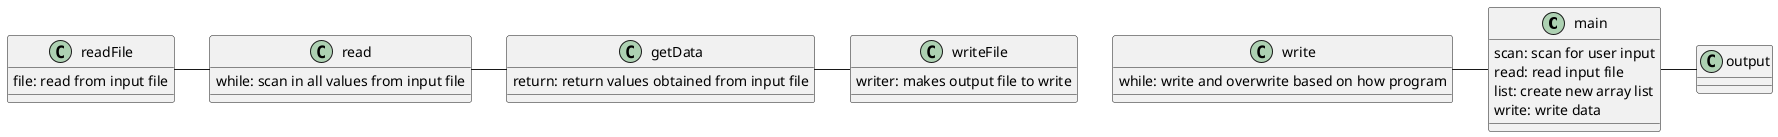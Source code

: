 @startuml

class main{
scan: scan for user input
read: read input file
list: create new array list
write: write data
}

class readFile{
file: read from input file
}

class read{
while: scan in all values from input file
}

class getData{
return: return values obtained from input file
}

class writeFile{
writer: makes output file to write
}

class write{
while: write and overwrite based on how program
}

readFile - read
read - getData
getData - writeFile
write - main
main - output

@enduml